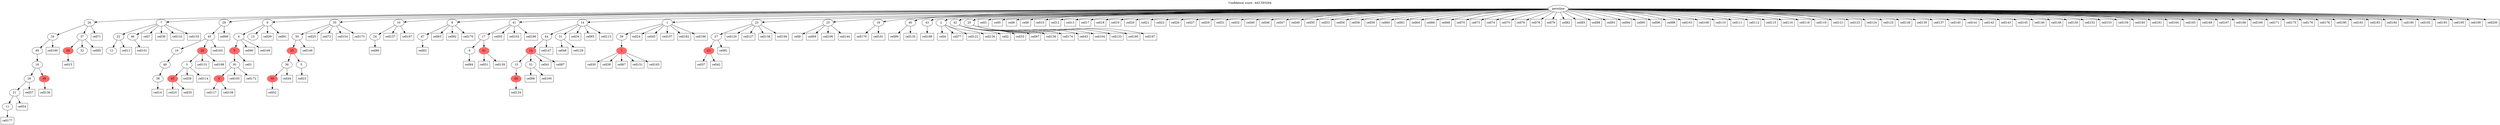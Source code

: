 digraph g {
	"60" -> "61";
	"61" [label="11"];
	"59" -> "60";
	"60" [label="21"];
	"58" -> "59";
	"59" [label="29"];
	"58" -> "62";
	"62" [color=indianred1, style=filled, label="49"];
	"57" -> "58";
	"58" [label="16"];
	"56" -> "57";
	"57" [label="49"];
	"53" -> "54";
	"54" [color=indianred1, style=filled, label="26"];
	"53" -> "55";
	"55" [label="32"];
	"52" -> "53";
	"53" [label="37"];
	"52" -> "56";
	"56" [label="34"];
	"46" -> "47";
	"47" [label="12"];
	"45" -> "46";
	"46" [label="22"];
	"45" -> "48";
	"48" [label="46"];
	"43" -> "44";
	"44" [label="38"];
	"42" -> "43";
	"43" [label="48"];
	"40" -> "41";
	"41" [color=indianred1, style=filled, label="45"];
	"39" -> "40";
	"40" [label="3"];
	"38" -> "39";
	"39" [color=indianred1, style=filled, label="28"];
	"38" -> "42";
	"42" [label="19"];
	"37" -> "38";
	"38" [label="45"];
	"33" -> "34";
	"34" [color=indianred1, style=filled, label="4"];
	"32" -> "33";
	"33" [label="30"];
	"31" -> "32";
	"32" [color=indianred1, style=filled, label="9"];
	"30" -> "31";
	"31" [label="4"];
	"30" -> "35";
	"35" [label="13"];
	"26" -> "27";
	"27" [color=indianred1, style=filled, label="50"];
	"25" -> "26";
	"26" [label="36"];
	"25" -> "28";
	"28" [label="5"];
	"24" -> "25";
	"25" [color=indianred1, style=filled, label="35"];
	"23" -> "24";
	"24" [label="50"];
	"21" -> "22";
	"22" [label="24"];
	"18" -> "19";
	"19" [label="47"];
	"15" -> "16";
	"16" [label="6"];
	"15" -> "17";
	"17" [color=indianred1, style=filled, label="41"];
	"14" -> "15";
	"15" [label="17"];
	"10" -> "11";
	"11" [color=indianred1, style=filled, label="44"];
	"9" -> "10";
	"10" [label="15"];
	"9" -> "12";
	"12" [label="33"];
	"8" -> "9";
	"9" [color=indianred1, style=filled, label="14"];
	"7" -> "8";
	"8" [label="44"];
	"7" -> "13";
	"13" [label="31"];
	"5" -> "6";
	"6" [color=indianred1, style=filled, label="1"];
	"4" -> "5";
	"5" [label="39"];
	"2" -> "3";
	"3" [color=indianred1, style=filled, label="23"];
	"1" -> "2";
	"2" [label="27"];
	"0" -> "1";
	"1" [label="23"];
	"0" -> "4";
	"4" [label="1"];
	"0" -> "7";
	"7" [label="14"];
	"0" -> "14";
	"14" [label="41"];
	"0" -> "18";
	"18" [label="8"];
	"0" -> "20";
	"20" [label="25"];
	"0" -> "21";
	"21" [label="10"];
	"0" -> "23";
	"23" [label="35"];
	"0" -> "29";
	"29" [label="18"];
	"0" -> "30";
	"30" [label="9"];
	"0" -> "36";
	"36" [label="40"];
	"0" -> "37";
	"37" [label="28"];
	"0" -> "45";
	"45" [label="7"];
	"0" -> "49";
	"49" [label="43"];
	"0" -> "50";
	"50" [label="2"];
	"0" -> "51";
	"51" [label="42"];
	"0" -> "52";
	"52" [label="26"];
	"0" -> "63";
	"63" [label="20"];
	"0" [label="germline"];
	"32" -> "cell1";
	"cell1" [shape=box];
	"51" -> "cell2";
	"cell2" [shape=box];
	"0" -> "cell3";
	"cell3" [shape=box];
	"50" -> "cell4";
	"cell4" [shape=box];
	"0" -> "cell5";
	"cell5" [shape=box];
	"0" -> "cell6";
	"cell6" [shape=box];
	"45" -> "cell7";
	"cell7" [shape=box];
	"0" -> "cell8";
	"cell8" [shape=box];
	"20" -> "cell9";
	"cell9" [shape=box];
	"0" -> "cell10";
	"cell10" [shape=box];
	"46" -> "cell11";
	"cell11" [shape=box];
	"0" -> "cell12";
	"cell12" [shape=box];
	"0" -> "cell13";
	"cell13" [shape=box];
	"44" -> "cell14";
	"cell14" [shape=box];
	"54" -> "cell15";
	"cell15" [shape=box];
	"41" -> "cell16";
	"cell16" [shape=box];
	"0" -> "cell17";
	"cell17" [shape=box];
	"0" -> "cell18";
	"cell18" [shape=box];
	"0" -> "cell19";
	"cell19" [shape=box];
	"0" -> "cell20";
	"cell20" [shape=box];
	"0" -> "cell21";
	"cell21" [shape=box];
	"0" -> "cell22";
	"cell22" [shape=box];
	"28" -> "cell23";
	"cell23" [shape=box];
	"4" -> "cell24";
	"cell24" [shape=box];
	"23" -> "cell25";
	"cell25" [shape=box];
	"0" -> "cell26";
	"cell26" [shape=box];
	"0" -> "cell27";
	"cell27" [shape=box];
	"40" -> "cell28";
	"cell28" [shape=box];
	"0" -> "cell29";
	"cell29" [shape=box];
	"6" -> "cell30";
	"cell30" [shape=box];
	"0" -> "cell31";
	"cell31" [shape=box];
	"0" -> "cell32";
	"cell32" [shape=box];
	"51" -> "cell33";
	"cell33" [shape=box];
	"7" -> "cell34";
	"cell34" [shape=box];
	"41" -> "cell35";
	"cell35" [shape=box];
	"45" -> "cell36";
	"cell36" [shape=box];
	"3" -> "cell37";
	"cell37" [shape=box];
	"6" -> "cell38";
	"cell38" [shape=box];
	"30" -> "cell39";
	"cell39" [shape=box];
	"0" -> "cell40";
	"cell40" [shape=box];
	"9" -> "cell41";
	"cell41" [shape=box];
	"3" -> "cell42";
	"cell42" [shape=box];
	"63" -> "cell43";
	"cell43" [shape=box];
	"26" -> "cell44";
	"cell44" [shape=box];
	"4" -> "cell45";
	"cell45" [shape=box];
	"0" -> "cell46";
	"cell46" [shape=box];
	"0" -> "cell47";
	"cell47" [shape=box];
	"13" -> "cell48";
	"cell48" [shape=box];
	"0" -> "cell49";
	"cell49" [shape=box];
	"0" -> "cell50";
	"cell50" [shape=box];
	"17" -> "cell51";
	"cell51" [shape=box];
	"27" -> "cell52";
	"cell52" [shape=box];
	"0" -> "cell53";
	"cell53" [shape=box];
	"60" -> "cell54";
	"cell54" [shape=box];
	"14" -> "cell55";
	"cell55" [shape=box];
	"0" -> "cell56";
	"cell56" [shape=box];
	"59" -> "cell57";
	"cell57" [shape=box];
	"0" -> "cell58";
	"cell58" [shape=box];
	"0" -> "cell59";
	"cell59" [shape=box];
	"0" -> "cell60";
	"cell60" [shape=box];
	"0" -> "cell61";
	"cell61" [shape=box];
	"19" -> "cell62";
	"cell62" [shape=box];
	"18" -> "cell63";
	"cell63" [shape=box];
	"0" -> "cell64";
	"cell64" [shape=box];
	"7" -> "cell65";
	"cell65" [shape=box];
	"0" -> "cell66";
	"cell66" [shape=box];
	"6" -> "cell67";
	"cell67" [shape=box];
	"0" -> "cell68";
	"cell68" [shape=box];
	"20" -> "cell69";
	"cell69" [shape=box];
	"0" -> "cell70";
	"cell70" [shape=box];
	"52" -> "cell71";
	"cell71" [shape=box];
	"23" -> "cell72";
	"cell72" [shape=box];
	"0" -> "cell73";
	"cell73" [shape=box];
	"0" -> "cell74";
	"cell74" [shape=box];
	"0" -> "cell75";
	"cell75" [shape=box];
	"0" -> "cell76";
	"cell76" [shape=box];
	"50" -> "cell77";
	"cell77" [shape=box];
	"0" -> "cell78";
	"cell78" [shape=box];
	"0" -> "cell79";
	"cell79" [shape=box];
	"22" -> "cell80";
	"cell80" [shape=box];
	"2" -> "cell81";
	"cell81" [shape=box];
	"0" -> "cell82";
	"cell82" [shape=box];
	"0" -> "cell83";
	"cell83" [shape=box];
	"16" -> "cell84";
	"cell84" [shape=box];
	"53" -> "cell85";
	"cell85" [shape=box];
	"12" -> "cell86";
	"cell86" [shape=box];
	"9" -> "cell87";
	"cell87" [shape=box];
	"0" -> "cell88";
	"cell88" [shape=box];
	"36" -> "cell89";
	"cell89" [shape=box];
	"31" -> "cell90";
	"cell90" [shape=box];
	"30" -> "cell91";
	"cell91" [shape=box];
	"18" -> "cell92";
	"cell92" [shape=box];
	"0" -> "cell93";
	"cell93" [shape=box];
	"0" -> "cell94";
	"cell94" [shape=box];
	"0" -> "cell95";
	"cell95" [shape=box];
	"0" -> "cell96";
	"cell96" [shape=box];
	"51" -> "cell97";
	"cell97" [shape=box];
	"0" -> "cell98";
	"cell98" [shape=box];
	"37" -> "cell99";
	"cell99" [shape=box];
	"12" -> "cell100";
	"cell100" [shape=box];
	"48" -> "cell101";
	"cell101" [shape=box];
	"14" -> "cell102";
	"cell102" [shape=box];
	"0" -> "cell103";
	"cell103" [shape=box];
	"63" -> "cell104";
	"cell104" [shape=box];
	"33" -> "cell105";
	"cell105" [shape=box];
	"20" -> "cell106";
	"cell106" [shape=box];
	"4" -> "cell107";
	"cell107" [shape=box];
	"0" -> "cell108";
	"cell108" [shape=box];
	"31" -> "cell109";
	"cell109" [shape=box];
	"0" -> "cell110";
	"cell110" [shape=box];
	"0" -> "cell111";
	"cell111" [shape=box];
	"0" -> "cell112";
	"cell112" [shape=box];
	"7" -> "cell113";
	"cell113" [shape=box];
	"40" -> "cell114";
	"cell114" [shape=box];
	"0" -> "cell115";
	"cell115" [shape=box];
	"0" -> "cell116";
	"cell116" [shape=box];
	"34" -> "cell117";
	"cell117" [shape=box];
	"0" -> "cell118";
	"cell118" [shape=box];
	"0" -> "cell119";
	"cell119" [shape=box];
	"1" -> "cell120";
	"cell120" [shape=box];
	"0" -> "cell121";
	"cell121" [shape=box];
	"50" -> "cell122";
	"cell122" [shape=box];
	"0" -> "cell123";
	"cell123" [shape=box];
	"0" -> "cell124";
	"cell124" [shape=box];
	"0" -> "cell125";
	"cell125" [shape=box];
	"50" -> "cell126";
	"cell126" [shape=box];
	"1" -> "cell127";
	"cell127" [shape=box];
	"0" -> "cell128";
	"cell128" [shape=box];
	"13" -> "cell129";
	"cell129" [shape=box];
	"0" -> "cell130";
	"cell130" [shape=box];
	"39" -> "cell131";
	"cell131" [shape=box];
	"45" -> "cell132";
	"cell132" [shape=box];
	"63" -> "cell133";
	"cell133" [shape=box];
	"11" -> "cell134";
	"cell134" [shape=box];
	"36" -> "cell135";
	"cell135" [shape=box];
	"62" -> "cell136";
	"cell136" [shape=box];
	"0" -> "cell137";
	"cell137" [shape=box];
	"1" -> "cell138";
	"cell138" [shape=box];
	"17" -> "cell139";
	"cell139" [shape=box];
	"0" -> "cell140";
	"cell140" [shape=box];
	"0" -> "cell141";
	"cell141" [shape=box];
	"0" -> "cell142";
	"cell142" [shape=box];
	"0" -> "cell143";
	"cell143" [shape=box];
	"20" -> "cell144";
	"cell144" [shape=box];
	"0" -> "cell145";
	"cell145" [shape=box];
	"0" -> "cell146";
	"cell146" [shape=box];
	"8" -> "cell147";
	"cell147" [shape=box];
	"0" -> "cell148";
	"cell148" [shape=box];
	"24" -> "cell149";
	"cell149" [shape=box];
	"0" -> "cell150";
	"cell150" [shape=box];
	"6" -> "cell151";
	"cell151" [shape=box];
	"0" -> "cell152";
	"cell152" [shape=box];
	"0" -> "cell153";
	"cell153" [shape=box];
	"23" -> "cell154";
	"cell154" [shape=box];
	"45" -> "cell155";
	"cell155" [shape=box];
	"51" -> "cell156";
	"cell156" [shape=box];
	"21" -> "cell157";
	"cell157" [shape=box];
	"34" -> "cell158";
	"cell158" [shape=box];
	"0" -> "cell159";
	"cell159" [shape=box];
	"0" -> "cell160";
	"cell160" [shape=box];
	"0" -> "cell161";
	"cell161" [shape=box];
	"38" -> "cell162";
	"cell162" [shape=box];
	"6" -> "cell163";
	"cell163" [shape=box];
	"0" -> "cell164";
	"cell164" [shape=box];
	"0" -> "cell165";
	"cell165" [shape=box];
	"0" -> "cell166";
	"cell166" [shape=box];
	"0" -> "cell167";
	"cell167" [shape=box];
	"0" -> "cell168";
	"cell168" [shape=box];
	"0" -> "cell169";
	"cell169" [shape=box];
	"18" -> "cell170";
	"cell170" [shape=box];
	"0" -> "cell171";
	"cell171" [shape=box];
	"33" -> "cell172";
	"cell172" [shape=box];
	"23" -> "cell173";
	"cell173" [shape=box];
	"51" -> "cell174";
	"cell174" [shape=box];
	"0" -> "cell175";
	"cell175" [shape=box];
	"0" -> "cell176";
	"cell176" [shape=box];
	"61" -> "cell177";
	"cell177" [shape=box];
	"0" -> "cell178";
	"cell178" [shape=box];
	"29" -> "cell179";
	"cell179" [shape=box];
	"0" -> "cell180";
	"cell180" [shape=box];
	"0" -> "cell181";
	"cell181" [shape=box];
	"4" -> "cell182";
	"cell182" [shape=box];
	"0" -> "cell183";
	"cell183" [shape=box];
	"0" -> "cell184";
	"cell184" [shape=box];
	"63" -> "cell185";
	"cell185" [shape=box];
	"14" -> "cell186";
	"cell186" [shape=box];
	"63" -> "cell187";
	"cell187" [shape=box];
	"49" -> "cell188";
	"cell188" [shape=box];
	"56" -> "cell189";
	"cell189" [shape=box];
	"0" -> "cell190";
	"cell190" [shape=box];
	"29" -> "cell191";
	"cell191" [shape=box];
	"0" -> "cell192";
	"cell192" [shape=box];
	"0" -> "cell193";
	"cell193" [shape=box];
	"1" -> "cell194";
	"cell194" [shape=box];
	"0" -> "cell195";
	"cell195" [shape=box];
	"4" -> "cell196";
	"cell196" [shape=box];
	"21" -> "cell197";
	"cell197" [shape=box];
	"39" -> "cell198";
	"cell198" [shape=box];
	"0" -> "cell199";
	"cell199" [shape=box];
	"0" -> "cell200";
	"cell200" [shape=box];
	labelloc="t";
	label="Confidence score: -443.593264";
}
